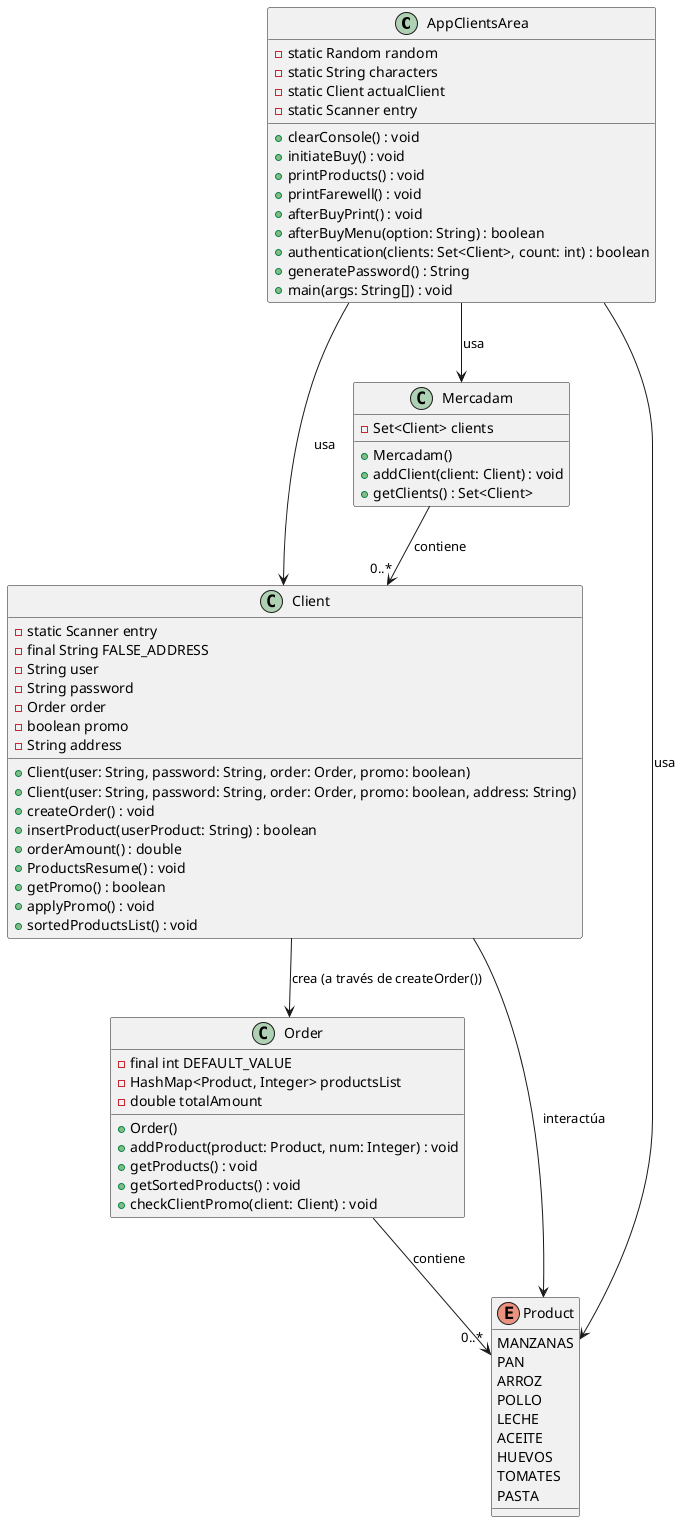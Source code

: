 @startuml

class AppClientsArea {
  - static Random random
  - static String characters
  - static Client actualClient
  - static Scanner entry
  + clearConsole() : void
  + initiateBuy() : void
  + printProducts() : void
  + printFarewell() : void
  + afterBuyPrint() : void
  + afterBuyMenu(option: String) : boolean
  + authentication(clients: Set<Client>, count: int) : boolean
  + generatePassword() : String
  + main(args: String[]) : void
}

class Client {
  - static Scanner entry
  - final String FALSE_ADDRESS
  - String user
  - String password
  - Order order
  - boolean promo
  - String address
  + Client(user: String, password: String, order: Order, promo: boolean)
  + Client(user: String, password: String, order: Order, promo: boolean, address: String)
  + createOrder() : void
  + insertProduct(userProduct: String) : boolean
  + orderAmount() : double
  + ProductsResume() : void
  + getPromo() : boolean
  + applyPromo() : void
  + sortedProductsList() : void
}

class Mercadam {
  - Set<Client> clients
  + Mercadam()
  + addClient(client: Client) : void
  + getClients() : Set<Client>
}

class Order {
  - final int DEFAULT_VALUE
  - HashMap<Product, Integer> productsList
  - double totalAmount
  + Order()
  + addProduct(product: Product, num: Integer) : void
  + getProducts() : void
  + getSortedProducts() : void
  + checkClientPromo(client: Client) : void
}

enum Product {
  MANZANAS
  PAN
  ARROZ
  POLLO
  LECHE
  ACEITE
  HUEVOS
  TOMATES
  PASTA
}

' Relaciones
AppClientsArea --> Client : usa
AppClientsArea --> Mercadam : usa
AppClientsArea --> Product : usa

Client --> Order : crea (a través de createOrder())
Client --> Product : interactúa

Mercadam --> "0..*" Client : contiene

Order --> "0..*" Product : contiene

@enduml
